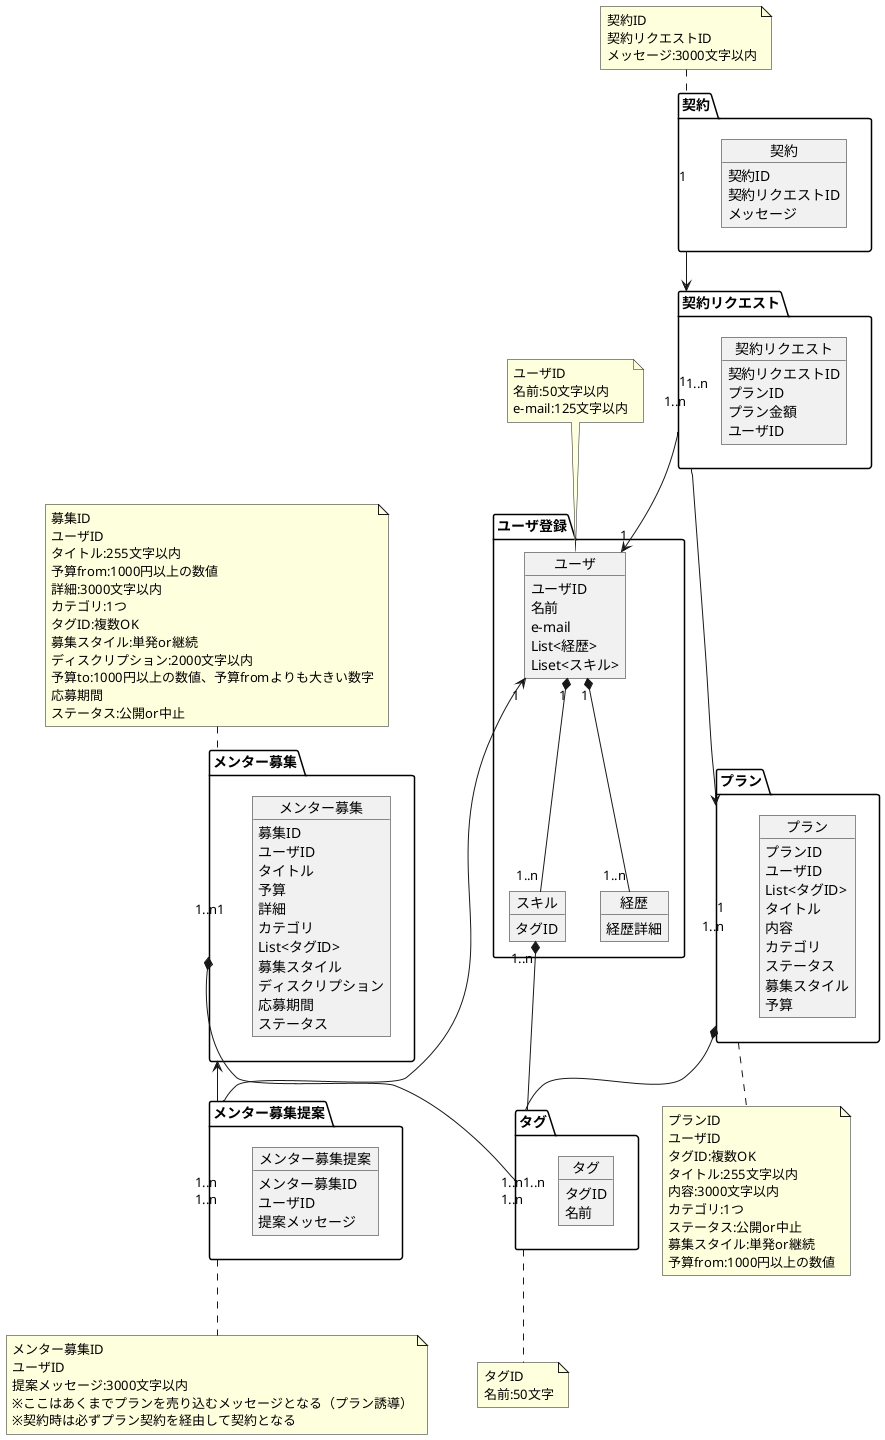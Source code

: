 @startuml Helpa on Diagram

package "メンター募集" {
  object メンター募集 {
    募集ID
    ユーザID
    タイトル
    予算
    詳細
    カテゴリ
    List<タグID>
    募集スタイル
    ディスクリプション
    応募期間
    ステータス
  }
}
note top of メンター募集
  募集ID
  ユーザID
  タイトル:255文字以内
  予算from:1000円以上の数値
  詳細:3000文字以内
  カテゴリ:1つ
  タグID:複数OK
  募集スタイル:単発or継続
  ディスクリプション:2000文字以内
  予算to:1000円以上の数値、予算fromよりも大きい数字
  応募期間
  ステータス:公開or中止
end note

package "プラン" {
  object プラン {
    プランID
    ユーザID
    List<タグID>
    タイトル
    内容
    カテゴリ
    ステータス
    募集スタイル
    予算
  }
}
note bottom of プラン
  プランID
  ユーザID
  タグID:複数OK
  タイトル:255文字以内
  内容:3000文字以内
  カテゴリ:1つ
  ステータス:公開or中止
  募集スタイル:単発or継続
  予算from:1000円以上の数値
end note

package "契約" {
  object 契約 {
    契約ID
    契約リクエストID
    メッセージ
  }
}
note top of 契約
  契約ID
  契約リクエストID
  メッセージ:3000文字以内
end note

package "メンター募集提案" {
  object メンター募集提案 {
    メンター募集ID
    ユーザID
    提案メッセージ
  }
}
note bottom of メンター募集提案
  メンター募集ID
  ユーザID
  提案メッセージ:3000文字以内
  ※ここはあくまでプランを売り込むメッセージとなる（プラン誘導）
  ※契約時は必ずプラン契約を経由して契約となる
end note

package "タグ" {
  object タグ {
    タグID
    名前
  }
}
note bottom of タグ
  タグID
  名前:50文字
end note

package "ユーザ登録" {
  object ユーザ {
    ユーザID
    名前
    e-mail
    List<経歴>
    Liset<スキル>
  }
  object スキル {
    タグID
  }
  object 経歴 {
    経歴詳細
  }
}
note top of ユーザ
  ユーザID
  名前:50文字以内
  e-mail:125文字以内
end note

package "契約リクエスト" {
  object 契約リクエスト {
    契約リクエストID
    プランID
    プラン金額
    ユーザID
  }
}

メンター募集 "1" <-- "1..n" メンター募集提案
ユーザ "1" <-- "1..n" メンター募集提案
メンター募集 "1..n" *-- "1..n" タグ
プラン "1..n" *-- "1..n" タグ
ユーザ "1" *-- "1..n" スキル
ユーザ "1" *-- "1..n" 経歴
スキル "1..n" *-- "1..n" タグ
契約 "1" --> "1" 契約リクエスト
契約リクエスト "1..n" --> "1" プラン
契約リクエスト "1..n" --> "1" ユーザ

@enduml